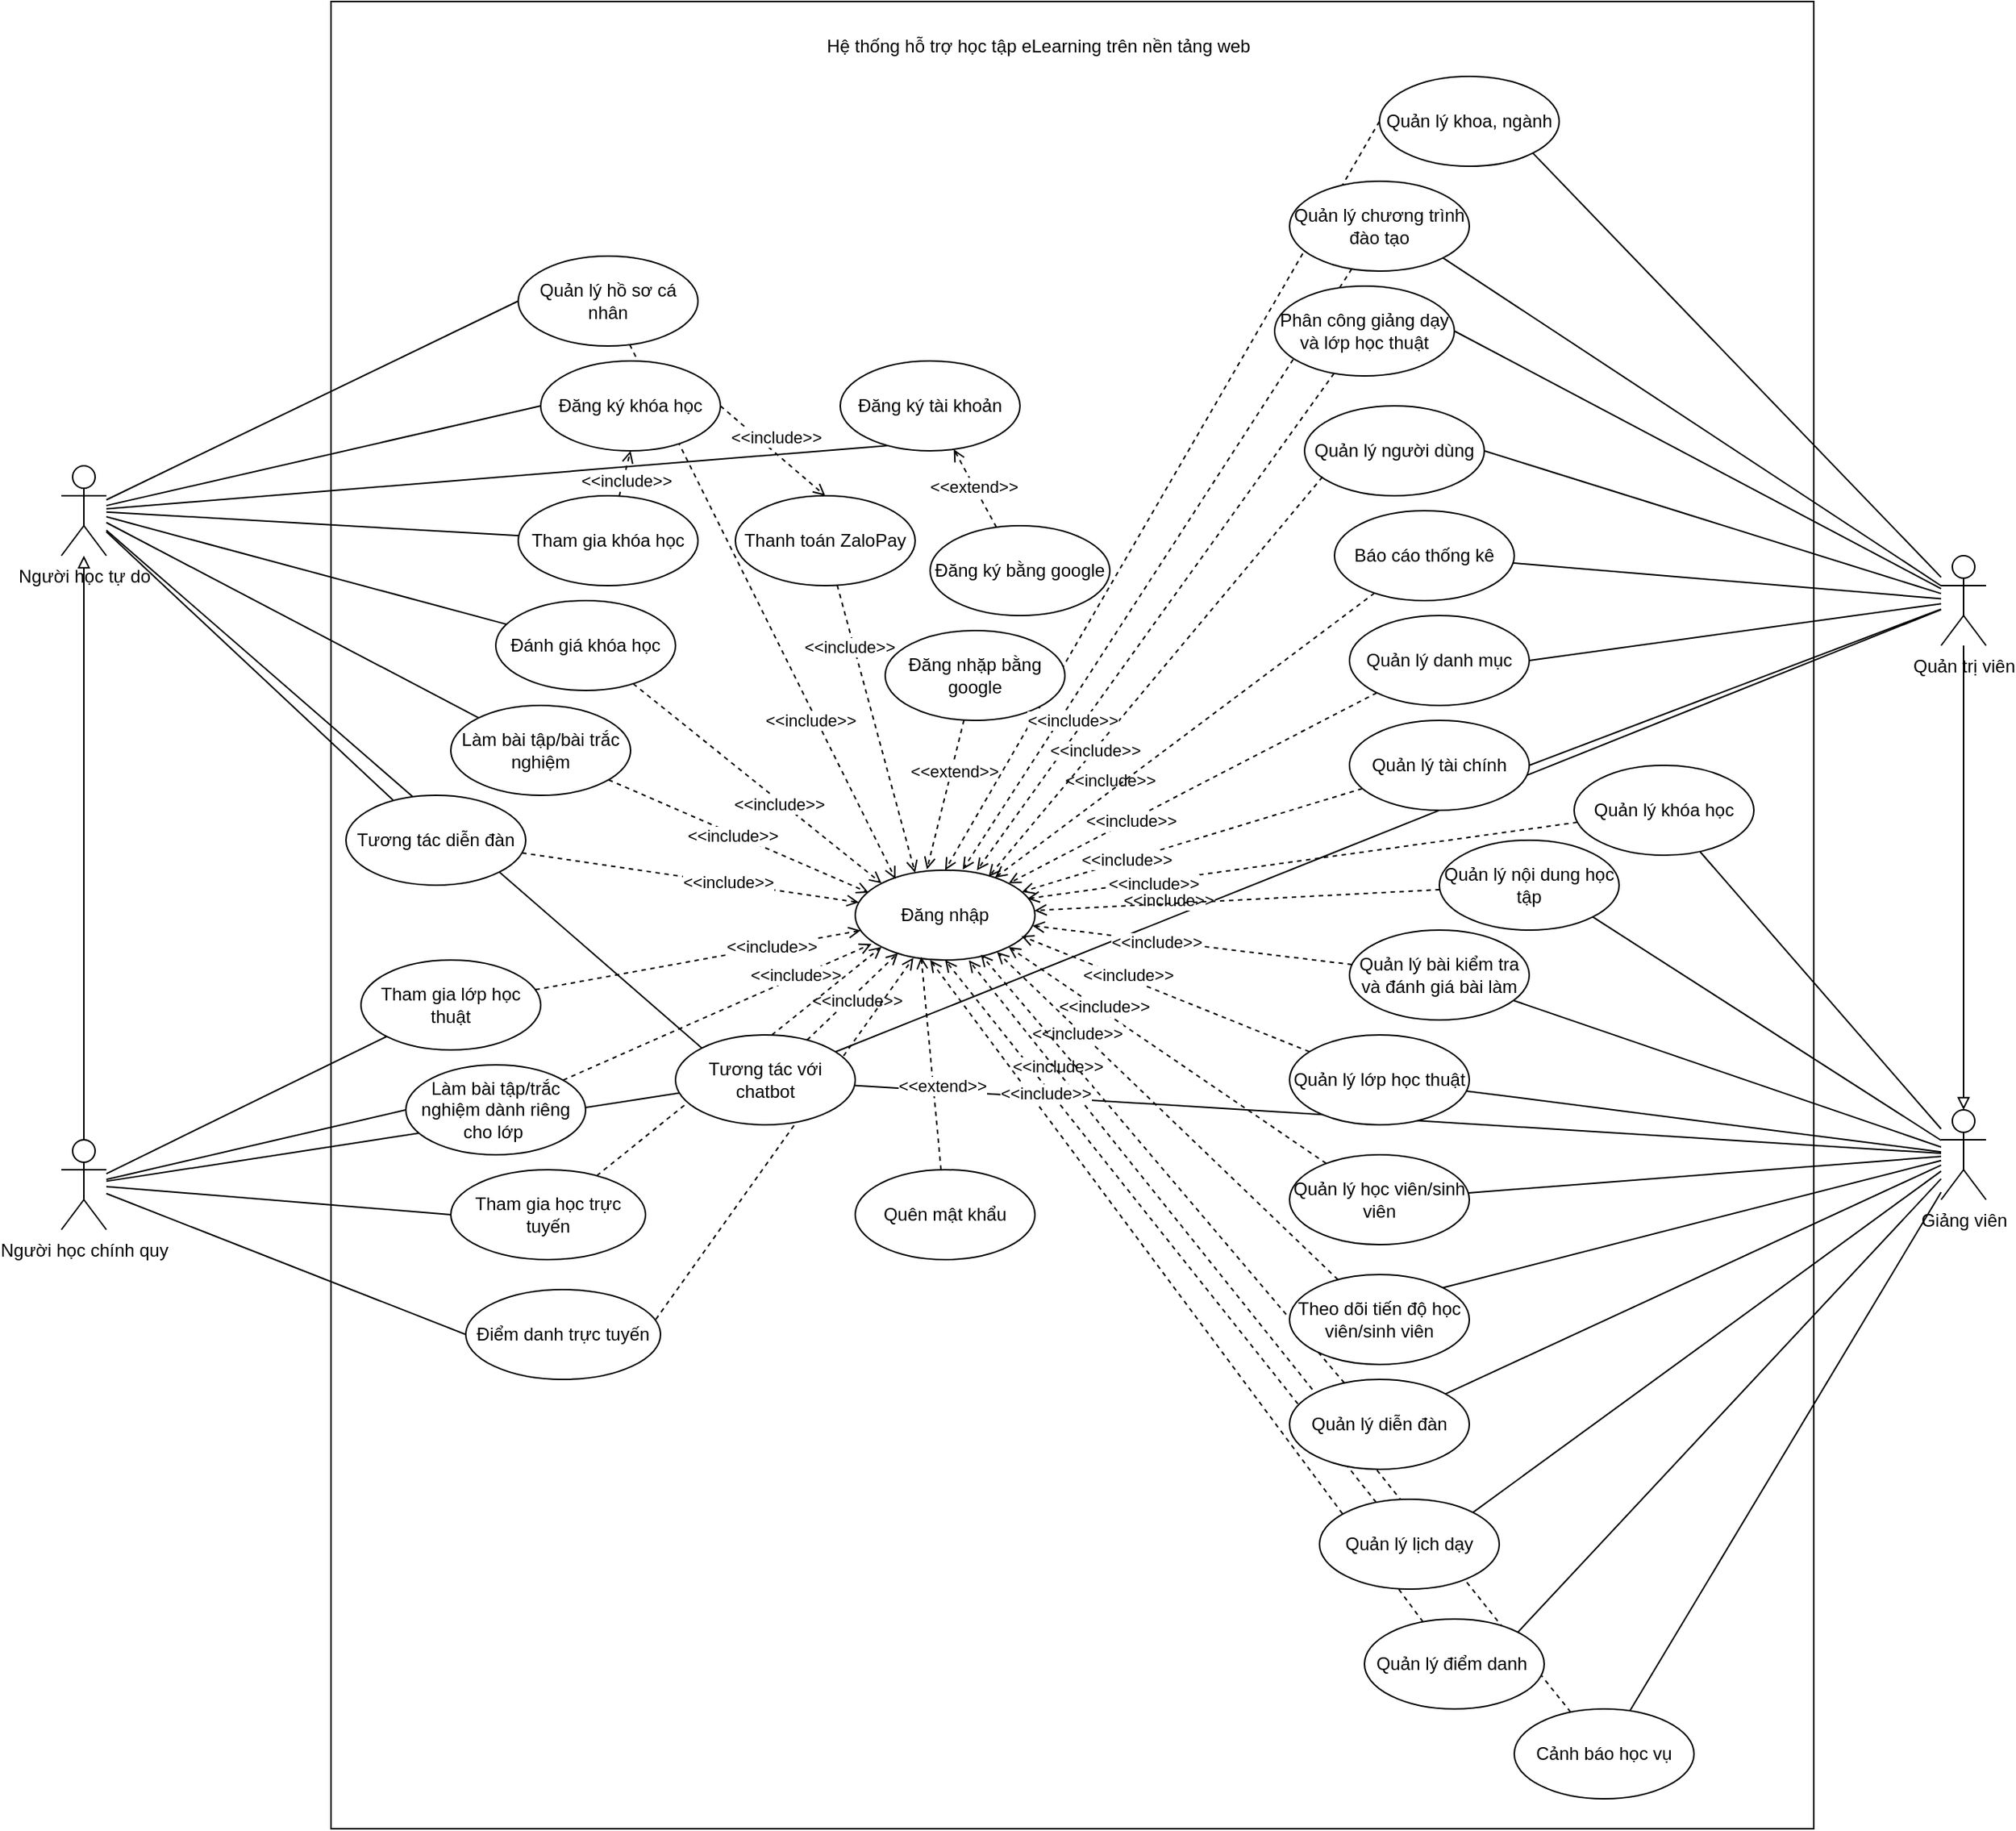 <mxfile version="27.1.5">
  <diagram name="Page-1" id="1tPXWr4MXvIg0yxkVhAh">
    <mxGraphModel dx="2158" dy="1811" grid="1" gridSize="10" guides="1" tooltips="1" connect="1" arrows="1" fold="1" page="1" pageScale="1" pageWidth="850" pageHeight="1100" math="0" shadow="0">
      <root>
        <mxCell id="0" />
        <mxCell id="1" parent="0" />
        <mxCell id="3rlUS54P9s7ipiS06-Pa-1" value="" style="rounded=0;whiteSpace=wrap;html=1;" parent="1" vertex="1">
          <mxGeometry x="180" y="-200" width="990" height="1220" as="geometry" />
        </mxCell>
        <mxCell id="3rlUS54P9s7ipiS06-Pa-2" value="Hệ thống hỗ trợ học tập eLearning trên nền tảng web" style="text;html=1;align=center;verticalAlign=middle;whiteSpace=wrap;rounded=0;" parent="1" vertex="1">
          <mxGeometry x="425" y="-180" width="455" height="20" as="geometry" />
        </mxCell>
        <mxCell id="3rlUS54P9s7ipiS06-Pa-32" style="rounded=0;orthogonalLoop=1;jettySize=auto;html=1;entryX=1;entryY=0.5;entryDx=0;entryDy=0;endArrow=none;startFill=0;" parent="1" source="3rlUS54P9s7ipiS06-Pa-3" target="3rlUS54P9s7ipiS06-Pa-15" edge="1">
          <mxGeometry relative="1" as="geometry" />
        </mxCell>
        <mxCell id="3rlUS54P9s7ipiS06-Pa-33" style="rounded=0;orthogonalLoop=1;jettySize=auto;html=1;entryX=1;entryY=0.5;entryDx=0;entryDy=0;endArrow=none;startFill=0;" parent="1" source="3rlUS54P9s7ipiS06-Pa-3" target="3rlUS54P9s7ipiS06-Pa-16" edge="1">
          <mxGeometry relative="1" as="geometry" />
        </mxCell>
        <mxCell id="3rlUS54P9s7ipiS06-Pa-35" style="rounded=0;orthogonalLoop=1;jettySize=auto;html=1;entryX=1;entryY=0.5;entryDx=0;entryDy=0;endArrow=none;startFill=0;" parent="1" source="3rlUS54P9s7ipiS06-Pa-3" target="3rlUS54P9s7ipiS06-Pa-21" edge="1">
          <mxGeometry relative="1" as="geometry" />
        </mxCell>
        <mxCell id="3rlUS54P9s7ipiS06-Pa-36" style="rounded=0;orthogonalLoop=1;jettySize=auto;html=1;entryX=1;entryY=0.5;entryDx=0;entryDy=0;endArrow=none;startFill=0;" parent="1" source="3rlUS54P9s7ipiS06-Pa-3" target="3rlUS54P9s7ipiS06-Pa-18" edge="1">
          <mxGeometry relative="1" as="geometry" />
        </mxCell>
        <mxCell id="3rlUS54P9s7ipiS06-Pa-59" style="rounded=0;orthogonalLoop=1;jettySize=auto;html=1;endArrow=none;startFill=0;" parent="1" source="3rlUS54P9s7ipiS06-Pa-3" target="3rlUS54P9s7ipiS06-Pa-20" edge="1">
          <mxGeometry relative="1" as="geometry" />
        </mxCell>
        <mxCell id="3rlUS54P9s7ipiS06-Pa-69" style="rounded=0;orthogonalLoop=1;jettySize=auto;html=1;endArrow=block;endFill=0;" parent="1" source="3rlUS54P9s7ipiS06-Pa-3" target="3rlUS54P9s7ipiS06-Pa-9" edge="1">
          <mxGeometry relative="1" as="geometry" />
        </mxCell>
        <mxCell id="3rlUS54P9s7ipiS06-Pa-274" style="rounded=0;orthogonalLoop=1;jettySize=auto;html=1;endArrow=none;startFill=0;" parent="1" source="3rlUS54P9s7ipiS06-Pa-3" target="3rlUS54P9s7ipiS06-Pa-271" edge="1">
          <mxGeometry relative="1" as="geometry" />
        </mxCell>
        <mxCell id="ztrZx0Dkzvvvd1uR5zFT-3" style="rounded=0;orthogonalLoop=1;jettySize=auto;html=1;entryX=1;entryY=1;entryDx=0;entryDy=0;endArrow=none;startFill=0;" parent="1" source="3rlUS54P9s7ipiS06-Pa-3" target="ztrZx0Dkzvvvd1uR5zFT-1" edge="1">
          <mxGeometry relative="1" as="geometry" />
        </mxCell>
        <mxCell id="ztrZx0Dkzvvvd1uR5zFT-4" style="rounded=0;orthogonalLoop=1;jettySize=auto;html=1;entryX=1;entryY=1;entryDx=0;entryDy=0;endArrow=none;startFill=0;" parent="1" source="3rlUS54P9s7ipiS06-Pa-3" target="ztrZx0Dkzvvvd1uR5zFT-2" edge="1">
          <mxGeometry relative="1" as="geometry" />
        </mxCell>
        <mxCell id="3rlUS54P9s7ipiS06-Pa-3" value="Quản trị viên" style="shape=umlActor;verticalLabelPosition=bottom;verticalAlign=top;html=1;outlineConnect=0;" parent="1" vertex="1">
          <mxGeometry x="1255" y="170" width="30" height="60" as="geometry" />
        </mxCell>
        <mxCell id="3rlUS54P9s7ipiS06-Pa-112" style="rounded=0;orthogonalLoop=1;jettySize=auto;html=1;entryX=0;entryY=0.5;entryDx=0;entryDy=0;endArrow=none;startFill=0;" parent="1" source="3rlUS54P9s7ipiS06-Pa-5" target="3rlUS54P9s7ipiS06-Pa-105" edge="1">
          <mxGeometry relative="1" as="geometry" />
        </mxCell>
        <mxCell id="3rlUS54P9s7ipiS06-Pa-113" style="rounded=0;orthogonalLoop=1;jettySize=auto;html=1;entryX=0;entryY=0.5;entryDx=0;entryDy=0;endArrow=none;startFill=0;" parent="1" source="3rlUS54P9s7ipiS06-Pa-5" target="3rlUS54P9s7ipiS06-Pa-109" edge="1">
          <mxGeometry relative="1" as="geometry" />
        </mxCell>
        <mxCell id="3rlUS54P9s7ipiS06-Pa-114" style="rounded=0;orthogonalLoop=1;jettySize=auto;html=1;endArrow=none;startFill=0;" parent="1" source="3rlUS54P9s7ipiS06-Pa-5" target="3rlUS54P9s7ipiS06-Pa-107" edge="1">
          <mxGeometry relative="1" as="geometry" />
        </mxCell>
        <mxCell id="3rlUS54P9s7ipiS06-Pa-115" style="rounded=0;orthogonalLoop=1;jettySize=auto;html=1;endArrow=none;startFill=0;" parent="1" source="3rlUS54P9s7ipiS06-Pa-5" target="3rlUS54P9s7ipiS06-Pa-110" edge="1">
          <mxGeometry relative="1" as="geometry" />
        </mxCell>
        <mxCell id="3rlUS54P9s7ipiS06-Pa-116" style="rounded=0;orthogonalLoop=1;jettySize=auto;html=1;endArrow=none;startFill=0;" parent="1" source="3rlUS54P9s7ipiS06-Pa-5" target="3rlUS54P9s7ipiS06-Pa-108" edge="1">
          <mxGeometry relative="1" as="geometry" />
        </mxCell>
        <mxCell id="3rlUS54P9s7ipiS06-Pa-118" style="rounded=0;orthogonalLoop=1;jettySize=auto;html=1;endArrow=none;startFill=0;" parent="1" source="3rlUS54P9s7ipiS06-Pa-5" target="3rlUS54P9s7ipiS06-Pa-117" edge="1">
          <mxGeometry relative="1" as="geometry" />
        </mxCell>
        <mxCell id="3rlUS54P9s7ipiS06-Pa-129" style="rounded=0;orthogonalLoop=1;jettySize=auto;html=1;endArrow=none;startFill=0;entryX=0.282;entryY=0.939;entryDx=0;entryDy=0;entryPerimeter=0;" parent="1" source="3rlUS54P9s7ipiS06-Pa-5" target="3rlUS54P9s7ipiS06-Pa-39" edge="1">
          <mxGeometry relative="1" as="geometry">
            <mxPoint x="511" y="95" as="targetPoint" />
          </mxGeometry>
        </mxCell>
        <mxCell id="3rlUS54P9s7ipiS06-Pa-138" style="rounded=0;orthogonalLoop=1;jettySize=auto;html=1;entryX=0;entryY=0;entryDx=0;entryDy=0;endArrow=none;startFill=0;" parent="1" source="3rlUS54P9s7ipiS06-Pa-5" target="3rlUS54P9s7ipiS06-Pa-20" edge="1">
          <mxGeometry relative="1" as="geometry" />
        </mxCell>
        <mxCell id="3rlUS54P9s7ipiS06-Pa-5" value="Người học tự do" style="shape=umlActor;verticalLabelPosition=bottom;verticalAlign=top;html=1;outlineConnect=0;" parent="1" vertex="1">
          <mxGeometry y="110" width="30" height="60" as="geometry" />
        </mxCell>
        <mxCell id="3rlUS54P9s7ipiS06-Pa-80" style="rounded=0;orthogonalLoop=1;jettySize=auto;html=1;entryX=1;entryY=1;entryDx=0;entryDy=0;endArrow=none;startFill=0;" parent="1" source="3rlUS54P9s7ipiS06-Pa-9" target="3rlUS54P9s7ipiS06-Pa-70" edge="1">
          <mxGeometry relative="1" as="geometry" />
        </mxCell>
        <mxCell id="3rlUS54P9s7ipiS06-Pa-81" style="rounded=0;orthogonalLoop=1;jettySize=auto;html=1;endArrow=none;startFill=0;" parent="1" source="3rlUS54P9s7ipiS06-Pa-9" target="3rlUS54P9s7ipiS06-Pa-72" edge="1">
          <mxGeometry relative="1" as="geometry" />
        </mxCell>
        <mxCell id="3rlUS54P9s7ipiS06-Pa-82" style="rounded=0;orthogonalLoop=1;jettySize=auto;html=1;endArrow=none;startFill=0;" parent="1" source="3rlUS54P9s7ipiS06-Pa-9" target="3rlUS54P9s7ipiS06-Pa-73" edge="1">
          <mxGeometry relative="1" as="geometry" />
        </mxCell>
        <mxCell id="3rlUS54P9s7ipiS06-Pa-83" style="rounded=0;orthogonalLoop=1;jettySize=auto;html=1;endArrow=none;startFill=0;" parent="1" source="3rlUS54P9s7ipiS06-Pa-9" target="3rlUS54P9s7ipiS06-Pa-75" edge="1">
          <mxGeometry relative="1" as="geometry" />
        </mxCell>
        <mxCell id="3rlUS54P9s7ipiS06-Pa-84" style="rounded=0;orthogonalLoop=1;jettySize=auto;html=1;entryX=1;entryY=0;entryDx=0;entryDy=0;endArrow=none;startFill=0;" parent="1" source="3rlUS54P9s7ipiS06-Pa-9" target="3rlUS54P9s7ipiS06-Pa-74" edge="1">
          <mxGeometry relative="1" as="geometry" />
        </mxCell>
        <mxCell id="3rlUS54P9s7ipiS06-Pa-86" style="rounded=0;orthogonalLoop=1;jettySize=auto;html=1;endArrow=none;startFill=0;" parent="1" source="3rlUS54P9s7ipiS06-Pa-9" target="3rlUS54P9s7ipiS06-Pa-76" edge="1">
          <mxGeometry relative="1" as="geometry" />
        </mxCell>
        <mxCell id="3rlUS54P9s7ipiS06-Pa-87" style="rounded=0;orthogonalLoop=1;jettySize=auto;html=1;endArrow=none;startFill=0;" parent="1" source="3rlUS54P9s7ipiS06-Pa-9" target="3rlUS54P9s7ipiS06-Pa-20" edge="1">
          <mxGeometry relative="1" as="geometry" />
        </mxCell>
        <mxCell id="QAu3yOFL1Gq5CAF_MN-S-8" style="rounded=0;orthogonalLoop=1;jettySize=auto;html=1;endArrow=none;startFill=0;" parent="1" source="3rlUS54P9s7ipiS06-Pa-9" target="3rlUS54P9s7ipiS06-Pa-17" edge="1">
          <mxGeometry relative="1" as="geometry" />
        </mxCell>
        <mxCell id="QAu3yOFL1Gq5CAF_MN-S-9" style="rounded=0;orthogonalLoop=1;jettySize=auto;html=1;entryX=1;entryY=0;entryDx=0;entryDy=0;endArrow=none;startFill=0;" parent="1" source="3rlUS54P9s7ipiS06-Pa-9" target="QAu3yOFL1Gq5CAF_MN-S-5" edge="1">
          <mxGeometry relative="1" as="geometry" />
        </mxCell>
        <mxCell id="QAu3yOFL1Gq5CAF_MN-S-10" style="rounded=0;orthogonalLoop=1;jettySize=auto;html=1;endArrow=none;startFill=0;" parent="1" source="3rlUS54P9s7ipiS06-Pa-9" target="QAu3yOFL1Gq5CAF_MN-S-6" edge="1">
          <mxGeometry relative="1" as="geometry" />
        </mxCell>
        <mxCell id="QAu3yOFL1Gq5CAF_MN-S-14" style="rounded=0;orthogonalLoop=1;jettySize=auto;html=1;entryX=1;entryY=0;entryDx=0;entryDy=0;endArrow=none;startFill=0;" parent="1" source="3rlUS54P9s7ipiS06-Pa-9" target="3rlUS54P9s7ipiS06-Pa-22" edge="1">
          <mxGeometry relative="1" as="geometry" />
        </mxCell>
        <mxCell id="3rlUS54P9s7ipiS06-Pa-9" value="Giảng viên" style="shape=umlActor;verticalLabelPosition=bottom;verticalAlign=top;html=1;outlineConnect=0;" parent="1" vertex="1">
          <mxGeometry x="1255" y="540" width="30" height="60" as="geometry" />
        </mxCell>
        <mxCell id="3rlUS54P9s7ipiS06-Pa-136" style="rounded=0;orthogonalLoop=1;jettySize=auto;html=1;endArrow=block;endFill=0;" parent="1" source="3rlUS54P9s7ipiS06-Pa-10" target="3rlUS54P9s7ipiS06-Pa-5" edge="1">
          <mxGeometry relative="1" as="geometry" />
        </mxCell>
        <mxCell id="3rlUS54P9s7ipiS06-Pa-140" style="rounded=0;orthogonalLoop=1;jettySize=auto;html=1;endArrow=none;startFill=0;" parent="1" source="3rlUS54P9s7ipiS06-Pa-10" target="3rlUS54P9s7ipiS06-Pa-139" edge="1">
          <mxGeometry relative="1" as="geometry" />
        </mxCell>
        <mxCell id="3rlUS54P9s7ipiS06-Pa-144" style="rounded=0;orthogonalLoop=1;jettySize=auto;html=1;entryX=0;entryY=0.5;entryDx=0;entryDy=0;endArrow=none;startFill=0;" parent="1" source="3rlUS54P9s7ipiS06-Pa-10" target="3rlUS54P9s7ipiS06-Pa-143" edge="1">
          <mxGeometry relative="1" as="geometry" />
        </mxCell>
        <mxCell id="3rlUS54P9s7ipiS06-Pa-145" style="rounded=0;orthogonalLoop=1;jettySize=auto;html=1;endArrow=none;startFill=0;" parent="1" source="3rlUS54P9s7ipiS06-Pa-10" target="3rlUS54P9s7ipiS06-Pa-20" edge="1">
          <mxGeometry relative="1" as="geometry" />
        </mxCell>
        <mxCell id="QAu3yOFL1Gq5CAF_MN-S-3" style="rounded=0;orthogonalLoop=1;jettySize=auto;html=1;entryX=0;entryY=0.5;entryDx=0;entryDy=0;endArrow=none;startFill=0;" parent="1" source="3rlUS54P9s7ipiS06-Pa-10" target="QAu3yOFL1Gq5CAF_MN-S-1" edge="1">
          <mxGeometry relative="1" as="geometry" />
        </mxCell>
        <mxCell id="QAu3yOFL1Gq5CAF_MN-S-4" style="rounded=0;orthogonalLoop=1;jettySize=auto;html=1;entryX=0;entryY=0.5;entryDx=0;entryDy=0;endArrow=none;startFill=0;" parent="1" source="3rlUS54P9s7ipiS06-Pa-10" target="QAu3yOFL1Gq5CAF_MN-S-2" edge="1">
          <mxGeometry relative="1" as="geometry" />
        </mxCell>
        <mxCell id="3rlUS54P9s7ipiS06-Pa-10" value="Người học chính quy" style="shape=umlActor;verticalLabelPosition=bottom;verticalAlign=top;html=1;outlineConnect=0;" parent="1" vertex="1">
          <mxGeometry y="560" width="30" height="60" as="geometry" />
        </mxCell>
        <mxCell id="3rlUS54P9s7ipiS06-Pa-14" value="Đăng nhập" style="ellipse;whiteSpace=wrap;html=1;" parent="1" vertex="1">
          <mxGeometry x="530" y="380" width="120" height="60" as="geometry" />
        </mxCell>
        <mxCell id="3rlUS54P9s7ipiS06-Pa-48" style="rounded=0;orthogonalLoop=1;jettySize=auto;html=1;endArrow=open;endFill=0;dashed=1;entryX=0.677;entryY=0.003;entryDx=0;entryDy=0;entryPerimeter=0;" parent="1" source="3rlUS54P9s7ipiS06-Pa-16" target="3rlUS54P9s7ipiS06-Pa-14" edge="1">
          <mxGeometry relative="1" as="geometry" />
        </mxCell>
        <mxCell id="3rlUS54P9s7ipiS06-Pa-65" value="&amp;lt;&amp;lt;include&amp;gt;&amp;gt;" style="edgeLabel;html=1;align=center;verticalAlign=middle;resizable=0;points=[];" parent="3rlUS54P9s7ipiS06-Pa-48" vertex="1" connectable="0">
          <mxGeometry x="0.332" y="-1" relative="1" as="geometry">
            <mxPoint x="10" y="51" as="offset" />
          </mxGeometry>
        </mxCell>
        <mxCell id="3rlUS54P9s7ipiS06-Pa-55" style="rounded=0;orthogonalLoop=1;jettySize=auto;html=1;endArrow=open;endFill=0;dashed=1;entryX=0.958;entryY=0.317;entryDx=0;entryDy=0;entryPerimeter=0;" parent="1" source="3rlUS54P9s7ipiS06-Pa-17" target="3rlUS54P9s7ipiS06-Pa-14" edge="1">
          <mxGeometry relative="1" as="geometry">
            <mxPoint x="610" y="380" as="targetPoint" />
          </mxGeometry>
        </mxCell>
        <mxCell id="3rlUS54P9s7ipiS06-Pa-64" value="&amp;lt;&amp;lt;include&amp;gt;&amp;gt;" style="edgeLabel;html=1;align=center;verticalAlign=middle;resizable=0;points=[];" parent="3rlUS54P9s7ipiS06-Pa-55" vertex="1" connectable="0">
          <mxGeometry x="0.613" relative="1" as="geometry">
            <mxPoint x="23" y="11" as="offset" />
          </mxGeometry>
        </mxCell>
        <mxCell id="3rlUS54P9s7ipiS06-Pa-275" value="&amp;lt;&amp;lt;include&amp;gt;&amp;gt;" style="edgeLabel;html=1;align=center;verticalAlign=middle;resizable=0;points=[];" parent="3rlUS54P9s7ipiS06-Pa-55" vertex="1" connectable="0">
          <mxGeometry x="0.543" y="1" relative="1" as="geometry">
            <mxPoint as="offset" />
          </mxGeometry>
        </mxCell>
        <mxCell id="3rlUS54P9s7ipiS06-Pa-17" value="&lt;p style=&quot;white-space-collapse: preserve;&quot; dir=&quot;auto&quot;&gt;Quản lý khóa học&lt;/p&gt;" style="ellipse;whiteSpace=wrap;html=1;" parent="1" vertex="1">
          <mxGeometry x="1010" y="310" width="120" height="60" as="geometry" />
        </mxCell>
        <mxCell id="3rlUS54P9s7ipiS06-Pa-51" style="rounded=0;orthogonalLoop=1;jettySize=auto;html=1;endArrow=open;endFill=0;dashed=1;" parent="1" source="3rlUS54P9s7ipiS06-Pa-18" target="3rlUS54P9s7ipiS06-Pa-14" edge="1">
          <mxGeometry relative="1" as="geometry" />
        </mxCell>
        <mxCell id="3rlUS54P9s7ipiS06-Pa-62" value="&amp;lt;&amp;lt;include&amp;gt;&amp;gt;" style="edgeLabel;html=1;align=center;verticalAlign=middle;resizable=0;points=[];" parent="3rlUS54P9s7ipiS06-Pa-51" vertex="1" connectable="0">
          <mxGeometry x="0.383" relative="1" as="geometry">
            <mxPoint as="offset" />
          </mxGeometry>
        </mxCell>
        <mxCell id="3rlUS54P9s7ipiS06-Pa-18" value="&lt;p style=&quot;white-space-collapse: preserve;&quot; dir=&quot;auto&quot;&gt;Quản lý tài chính&lt;/p&gt;" style="ellipse;whiteSpace=wrap;html=1;" parent="1" vertex="1">
          <mxGeometry x="860" y="280" width="120" height="60" as="geometry" />
        </mxCell>
        <mxCell id="3rlUS54P9s7ipiS06-Pa-58" style="rounded=0;orthogonalLoop=1;jettySize=auto;html=1;endArrow=open;endFill=0;dashed=1;entryX=0.238;entryY=0.922;entryDx=0;entryDy=0;entryPerimeter=0;" parent="1" source="3rlUS54P9s7ipiS06-Pa-20" target="3rlUS54P9s7ipiS06-Pa-14" edge="1">
          <mxGeometry relative="1" as="geometry" />
        </mxCell>
        <mxCell id="3rlUS54P9s7ipiS06-Pa-67" value="&amp;lt;&amp;lt;include&amp;gt;&amp;gt;" style="edgeLabel;html=1;align=center;verticalAlign=middle;resizable=0;points=[];" parent="3rlUS54P9s7ipiS06-Pa-58" vertex="1" connectable="0">
          <mxGeometry x="0.474" y="-3" relative="1" as="geometry">
            <mxPoint x="-14" y="14" as="offset" />
          </mxGeometry>
        </mxCell>
        <mxCell id="3rlUS54P9s7ipiS06-Pa-50" style="rounded=0;orthogonalLoop=1;jettySize=auto;html=1;endArrow=open;endFill=0;dashed=1;entryX=1;entryY=0;entryDx=0;entryDy=0;" parent="1" source="3rlUS54P9s7ipiS06-Pa-21" target="3rlUS54P9s7ipiS06-Pa-14" edge="1">
          <mxGeometry relative="1" as="geometry" />
        </mxCell>
        <mxCell id="3rlUS54P9s7ipiS06-Pa-63" value="&amp;lt;&amp;lt;include&amp;gt;&amp;gt;" style="edgeLabel;html=1;align=center;verticalAlign=middle;resizable=0;points=[];" parent="3rlUS54P9s7ipiS06-Pa-50" vertex="1" connectable="0">
          <mxGeometry x="0.337" relative="1" as="geometry">
            <mxPoint as="offset" />
          </mxGeometry>
        </mxCell>
        <mxCell id="3rlUS54P9s7ipiS06-Pa-21" value="&lt;p style=&quot;white-space-collapse: preserve;&quot; dir=&quot;auto&quot;&gt;Quản lý danh mục&lt;/p&gt;" style="ellipse;whiteSpace=wrap;html=1;" parent="1" vertex="1">
          <mxGeometry x="860" y="210" width="120" height="60" as="geometry" />
        </mxCell>
        <mxCell id="3rlUS54P9s7ipiS06-Pa-52" style="rounded=0;orthogonalLoop=1;jettySize=auto;html=1;endArrow=open;endFill=0;dashed=1;" parent="1" source="3rlUS54P9s7ipiS06-Pa-22" edge="1">
          <mxGeometry relative="1" as="geometry">
            <mxPoint x="590" y="440" as="targetPoint" />
          </mxGeometry>
        </mxCell>
        <mxCell id="3rlUS54P9s7ipiS06-Pa-61" value="&amp;lt;&amp;lt;include&amp;gt;&amp;gt;" style="edgeLabel;html=1;align=center;verticalAlign=middle;resizable=0;points=[];" parent="3rlUS54P9s7ipiS06-Pa-52" vertex="1" connectable="0">
          <mxGeometry x="0.553" y="2" relative="1" as="geometry">
            <mxPoint x="12" y="-12" as="offset" />
          </mxGeometry>
        </mxCell>
        <mxCell id="3rlUS54P9s7ipiS06-Pa-39" value="Đăng ký tài khoản" style="ellipse;whiteSpace=wrap;html=1;" parent="1" vertex="1">
          <mxGeometry x="520" y="40" width="120" height="60" as="geometry" />
        </mxCell>
        <mxCell id="3rlUS54P9s7ipiS06-Pa-43" style="rounded=0;orthogonalLoop=1;jettySize=auto;html=1;endArrow=open;endFill=0;dashed=1;entryX=0.399;entryY=-0.009;entryDx=0;entryDy=0;entryPerimeter=0;" parent="1" source="3rlUS54P9s7ipiS06-Pa-42" target="3rlUS54P9s7ipiS06-Pa-14" edge="1">
          <mxGeometry relative="1" as="geometry" />
        </mxCell>
        <mxCell id="3rlUS54P9s7ipiS06-Pa-270" value="&amp;lt;&amp;lt;extend&amp;gt;&amp;gt;" style="edgeLabel;html=1;align=center;verticalAlign=middle;resizable=0;points=[];" parent="3rlUS54P9s7ipiS06-Pa-43" vertex="1" connectable="0">
          <mxGeometry x="-0.324" y="2" relative="1" as="geometry">
            <mxPoint as="offset" />
          </mxGeometry>
        </mxCell>
        <mxCell id="3rlUS54P9s7ipiS06-Pa-44" value="Đăng ký bằng google" style="ellipse;whiteSpace=wrap;html=1;" parent="1" vertex="1">
          <mxGeometry x="580" y="150" width="120" height="60" as="geometry" />
        </mxCell>
        <mxCell id="3rlUS54P9s7ipiS06-Pa-46" style="rounded=0;orthogonalLoop=1;jettySize=auto;html=1;exitX=0;exitY=0;exitDx=0;exitDy=0;" parent="1" source="3rlUS54P9s7ipiS06-Pa-15" target="3rlUS54P9s7ipiS06-Pa-15" edge="1">
          <mxGeometry relative="1" as="geometry" />
        </mxCell>
        <mxCell id="3rlUS54P9s7ipiS06-Pa-15" value="&lt;p style=&quot;white-space-collapse: preserve;&quot; dir=&quot;auto&quot;&gt;Quản lý người dùng&lt;/p&gt;" style="ellipse;whiteSpace=wrap;html=1;" parent="1" vertex="1">
          <mxGeometry x="830" y="70" width="120" height="60" as="geometry" />
        </mxCell>
        <mxCell id="3rlUS54P9s7ipiS06-Pa-88" style="rounded=0;orthogonalLoop=1;jettySize=auto;html=1;dashed=1;endArrow=open;endFill=0;" parent="1" source="3rlUS54P9s7ipiS06-Pa-70" target="3rlUS54P9s7ipiS06-Pa-14" edge="1">
          <mxGeometry relative="1" as="geometry" />
        </mxCell>
        <mxCell id="3rlUS54P9s7ipiS06-Pa-70" value="&lt;p style=&quot;white-space-collapse: preserve;&quot; dir=&quot;auto&quot;&gt;&lt;span style=&quot;text-align: left;&quot;&gt;Quản lý nội dung học tập&lt;/span&gt;&lt;/p&gt;" style="ellipse;whiteSpace=wrap;html=1;" parent="1" vertex="1">
          <mxGeometry x="920" y="360" width="120" height="60" as="geometry" />
        </mxCell>
        <mxCell id="3rlUS54P9s7ipiS06-Pa-89" style="rounded=0;orthogonalLoop=1;jettySize=auto;html=1;dashed=1;endArrow=open;endFill=0;" parent="1" source="3rlUS54P9s7ipiS06-Pa-72" target="3rlUS54P9s7ipiS06-Pa-14" edge="1">
          <mxGeometry relative="1" as="geometry" />
        </mxCell>
        <mxCell id="3rlUS54P9s7ipiS06-Pa-98" value="&amp;lt;&amp;lt;include&amp;gt;&amp;gt;" style="edgeLabel;html=1;align=center;verticalAlign=middle;resizable=0;points=[];" parent="3rlUS54P9s7ipiS06-Pa-89" vertex="1" connectable="0">
          <mxGeometry x="0.224" y="1" relative="1" as="geometry">
            <mxPoint as="offset" />
          </mxGeometry>
        </mxCell>
        <mxCell id="3rlUS54P9s7ipiS06-Pa-72" value="&lt;p style=&quot;white-space-collapse: preserve;&quot; dir=&quot;auto&quot;&gt;&lt;span style=&quot;text-align: left;&quot;&gt;Quản lý bài kiểm tra và đánh giá bài làm&lt;/span&gt;&lt;/p&gt;" style="ellipse;whiteSpace=wrap;html=1;" parent="1" vertex="1">
          <mxGeometry x="860" y="420" width="120" height="60" as="geometry" />
        </mxCell>
        <mxCell id="3rlUS54P9s7ipiS06-Pa-73" value="&lt;p style=&quot;white-space-collapse: preserve;&quot; dir=&quot;auto&quot;&gt;&lt;span style=&quot;text-align: left;&quot;&gt;Quản lý lớp học thuật&lt;/span&gt;&lt;br style=&quot;text-align: left;&quot;&gt;&lt;/p&gt;" style="ellipse;whiteSpace=wrap;html=1;" parent="1" vertex="1">
          <mxGeometry x="820" y="490" width="120" height="60" as="geometry" />
        </mxCell>
        <mxCell id="3rlUS54P9s7ipiS06-Pa-91" style="rounded=0;orthogonalLoop=1;jettySize=auto;html=1;entryX=1;entryY=1;entryDx=0;entryDy=0;dashed=1;endArrow=open;endFill=0;" parent="1" source="3rlUS54P9s7ipiS06-Pa-75" target="3rlUS54P9s7ipiS06-Pa-14" edge="1">
          <mxGeometry relative="1" as="geometry" />
        </mxCell>
        <mxCell id="3rlUS54P9s7ipiS06-Pa-100" value="&amp;lt;&amp;lt;include&amp;gt;&amp;gt;" style="edgeLabel;html=1;align=center;verticalAlign=middle;resizable=0;points=[];" parent="3rlUS54P9s7ipiS06-Pa-91" vertex="1" connectable="0">
          <mxGeometry x="0.421" y="-3" relative="1" as="geometry">
            <mxPoint as="offset" />
          </mxGeometry>
        </mxCell>
        <mxCell id="3rlUS54P9s7ipiS06-Pa-90" style="rounded=0;orthogonalLoop=1;jettySize=auto;html=1;entryX=0.925;entryY=0.733;entryDx=0;entryDy=0;entryPerimeter=0;dashed=1;endArrow=open;endFill=0;" parent="1" source="3rlUS54P9s7ipiS06-Pa-73" target="3rlUS54P9s7ipiS06-Pa-14" edge="1">
          <mxGeometry relative="1" as="geometry" />
        </mxCell>
        <mxCell id="3rlUS54P9s7ipiS06-Pa-99" value="&amp;lt;&amp;lt;include&amp;gt;&amp;gt;" style="edgeLabel;html=1;align=center;verticalAlign=middle;resizable=0;points=[];" parent="3rlUS54P9s7ipiS06-Pa-90" vertex="1" connectable="0">
          <mxGeometry x="0.275" y="-2" relative="1" as="geometry">
            <mxPoint as="offset" />
          </mxGeometry>
        </mxCell>
        <mxCell id="3rlUS54P9s7ipiS06-Pa-92" style="rounded=0;orthogonalLoop=1;jettySize=auto;html=1;entryX=0.789;entryY=0.911;entryDx=0;entryDy=0;entryPerimeter=0;dashed=1;endArrow=open;endFill=0;" parent="1" source="3rlUS54P9s7ipiS06-Pa-74" target="3rlUS54P9s7ipiS06-Pa-14" edge="1">
          <mxGeometry relative="1" as="geometry" />
        </mxCell>
        <mxCell id="3rlUS54P9s7ipiS06-Pa-101" value="&amp;lt;&amp;lt;include&amp;gt;&amp;gt;" style="edgeLabel;html=1;align=center;verticalAlign=middle;resizable=0;points=[];" parent="3rlUS54P9s7ipiS06-Pa-92" vertex="1" connectable="0">
          <mxGeometry x="0.517" y="2" relative="1" as="geometry">
            <mxPoint as="offset" />
          </mxGeometry>
        </mxCell>
        <mxCell id="3rlUS54P9s7ipiS06-Pa-75" value="&lt;p style=&quot;white-space-collapse: preserve;&quot; dir=&quot;auto&quot;&gt;Quản lý học viên/sinh viên&lt;/p&gt;" style="ellipse;whiteSpace=wrap;html=1;align=center;" parent="1" vertex="1">
          <mxGeometry x="820" y="570" width="120" height="60" as="geometry" />
        </mxCell>
        <mxCell id="3rlUS54P9s7ipiS06-Pa-96" style="rounded=0;orthogonalLoop=1;jettySize=auto;html=1;entryX=0.699;entryY=0.939;entryDx=0;entryDy=0;entryPerimeter=0;dashed=1;endArrow=open;endFill=0;" parent="1" source="3rlUS54P9s7ipiS06-Pa-76" target="3rlUS54P9s7ipiS06-Pa-14" edge="1">
          <mxGeometry relative="1" as="geometry" />
        </mxCell>
        <mxCell id="3rlUS54P9s7ipiS06-Pa-108" value="&lt;span style=&quot;text-align: left; white-space-collapse: preserve;&quot;&gt;Làm bài tập/bài trắc nghiệm&lt;/span&gt;" style="ellipse;whiteSpace=wrap;html=1;" parent="1" vertex="1">
          <mxGeometry x="260" y="270" width="120" height="60" as="geometry" />
        </mxCell>
        <mxCell id="3rlUS54P9s7ipiS06-Pa-127" style="rounded=0;orthogonalLoop=1;jettySize=auto;html=1;dashed=1;endArrow=open;endFill=0;entryX=0.5;entryY=0;entryDx=0;entryDy=0;exitX=1;exitY=0.5;exitDx=0;exitDy=0;" parent="1" source="3rlUS54P9s7ipiS06-Pa-109" target="3rlUS54P9s7ipiS06-Pa-278" edge="1">
          <mxGeometry relative="1" as="geometry" />
        </mxCell>
        <mxCell id="3rlUS54P9s7ipiS06-Pa-134" value="&amp;lt;&amp;lt;include&amp;gt;&amp;gt;" style="edgeLabel;html=1;align=center;verticalAlign=middle;resizable=0;points=[];" parent="3rlUS54P9s7ipiS06-Pa-127" vertex="1" connectable="0">
          <mxGeometry x="0.335" y="-2" relative="1" as="geometry">
            <mxPoint x="-9" y="-21" as="offset" />
          </mxGeometry>
        </mxCell>
        <mxCell id="3rlUS54P9s7ipiS06-Pa-125" style="rounded=0;orthogonalLoop=1;jettySize=auto;html=1;entryX=0;entryY=0;entryDx=0;entryDy=0;dashed=1;endArrow=open;endFill=0;" parent="1" source="3rlUS54P9s7ipiS06-Pa-110" target="3rlUS54P9s7ipiS06-Pa-14" edge="1">
          <mxGeometry relative="1" as="geometry" />
        </mxCell>
        <mxCell id="3rlUS54P9s7ipiS06-Pa-132" value="&amp;lt;&amp;lt;include&amp;gt;&amp;gt;" style="edgeLabel;html=1;align=center;verticalAlign=middle;resizable=0;points=[];" parent="3rlUS54P9s7ipiS06-Pa-125" vertex="1" connectable="0">
          <mxGeometry x="0.184" y="-2" relative="1" as="geometry">
            <mxPoint as="offset" />
          </mxGeometry>
        </mxCell>
        <mxCell id="3rlUS54P9s7ipiS06-Pa-110" value="&lt;span style=&quot;white-space-collapse: preserve;&quot;&gt;Đánh giá khóa học&lt;/span&gt;" style="ellipse;whiteSpace=wrap;html=1;" parent="1" vertex="1">
          <mxGeometry x="290" y="200" width="120" height="60" as="geometry" />
        </mxCell>
        <mxCell id="3rlUS54P9s7ipiS06-Pa-120" style="rounded=0;orthogonalLoop=1;jettySize=auto;html=1;dashed=1;endArrow=open;endFill=0;" parent="1" source="3rlUS54P9s7ipiS06-Pa-117" target="3rlUS54P9s7ipiS06-Pa-14" edge="1">
          <mxGeometry relative="1" as="geometry" />
        </mxCell>
        <mxCell id="3rlUS54P9s7ipiS06-Pa-130" value="&amp;lt;&amp;lt;include&amp;gt;&amp;gt;" style="edgeLabel;html=1;align=center;verticalAlign=middle;resizable=0;points=[];" parent="3rlUS54P9s7ipiS06-Pa-120" vertex="1" connectable="0">
          <mxGeometry x="0.221" y="1" relative="1" as="geometry">
            <mxPoint as="offset" />
          </mxGeometry>
        </mxCell>
        <mxCell id="3rlUS54P9s7ipiS06-Pa-117" value="&lt;div style=&quot;text-align: left;&quot;&gt;&lt;span style=&quot;background-color: transparent; color: light-dark(rgb(0, 0, 0), rgb(255, 255, 255)); white-space-collapse: preserve;&quot;&gt;Tương tác diễn đàn&lt;/span&gt;&lt;/div&gt;" style="ellipse;whiteSpace=wrap;html=1;" parent="1" vertex="1">
          <mxGeometry x="190" y="330" width="120" height="60" as="geometry" />
        </mxCell>
        <mxCell id="3rlUS54P9s7ipiS06-Pa-119" style="rounded=0;orthogonalLoop=1;jettySize=auto;html=1;exitX=0.5;exitY=1;exitDx=0;exitDy=0;" parent="1" source="3rlUS54P9s7ipiS06-Pa-42" target="3rlUS54P9s7ipiS06-Pa-42" edge="1">
          <mxGeometry relative="1" as="geometry" />
        </mxCell>
        <mxCell id="3rlUS54P9s7ipiS06-Pa-123" style="rounded=0;orthogonalLoop=1;jettySize=auto;html=1;entryX=0.075;entryY=0.25;entryDx=0;entryDy=0;entryPerimeter=0;dashed=1;endArrow=open;endFill=0;" parent="1" source="3rlUS54P9s7ipiS06-Pa-108" target="3rlUS54P9s7ipiS06-Pa-14" edge="1">
          <mxGeometry relative="1" as="geometry" />
        </mxCell>
        <mxCell id="3rlUS54P9s7ipiS06-Pa-131" value="&amp;lt;&amp;lt;include&amp;gt;&amp;gt;" style="edgeLabel;html=1;align=center;verticalAlign=middle;resizable=0;points=[];" parent="3rlUS54P9s7ipiS06-Pa-123" vertex="1" connectable="0">
          <mxGeometry x="-0.042" y="-1" relative="1" as="geometry">
            <mxPoint as="offset" />
          </mxGeometry>
        </mxCell>
        <mxCell id="3rlUS54P9s7ipiS06-Pa-126" style="rounded=0;orthogonalLoop=1;jettySize=auto;html=1;entryX=0.5;entryY=1;entryDx=0;entryDy=0;dashed=1;endArrow=open;endFill=0;" parent="1" source="3rlUS54P9s7ipiS06-Pa-107" target="3rlUS54P9s7ipiS06-Pa-109" edge="1">
          <mxGeometry relative="1" as="geometry" />
        </mxCell>
        <mxCell id="3rlUS54P9s7ipiS06-Pa-133" value="&amp;lt;&amp;lt;include&amp;gt;&amp;gt;" style="edgeLabel;html=1;align=center;verticalAlign=middle;resizable=0;points=[];" parent="3rlUS54P9s7ipiS06-Pa-126" vertex="1" connectable="0">
          <mxGeometry x="0.234" relative="1" as="geometry">
            <mxPoint y="8" as="offset" />
          </mxGeometry>
        </mxCell>
        <mxCell id="3rlUS54P9s7ipiS06-Pa-107" value="Tham gia khóa học" style="ellipse;whiteSpace=wrap;html=1;" parent="1" vertex="1">
          <mxGeometry x="305" y="130" width="120" height="60" as="geometry" />
        </mxCell>
        <mxCell id="3rlUS54P9s7ipiS06-Pa-128" style="rounded=0;orthogonalLoop=1;jettySize=auto;html=1;entryX=0.224;entryY=0.097;entryDx=0;entryDy=0;entryPerimeter=0;dashed=1;endArrow=open;endFill=0;" parent="1" source="3rlUS54P9s7ipiS06-Pa-105" target="3rlUS54P9s7ipiS06-Pa-14" edge="1">
          <mxGeometry relative="1" as="geometry" />
        </mxCell>
        <mxCell id="3rlUS54P9s7ipiS06-Pa-135" value="&amp;lt;&amp;lt;include&amp;gt;&amp;gt;" style="edgeLabel;html=1;align=center;verticalAlign=middle;resizable=0;points=[];" parent="3rlUS54P9s7ipiS06-Pa-128" vertex="1" connectable="0">
          <mxGeometry x="0.286" y="-2" relative="1" as="geometry">
            <mxPoint x="8" y="21" as="offset" />
          </mxGeometry>
        </mxCell>
        <mxCell id="3rlUS54P9s7ipiS06-Pa-105" value="&lt;span style=&quot;text-align: left; white-space-collapse: preserve;&quot;&gt;Quản lý hồ sơ cá nhân&lt;/span&gt;" style="ellipse;whiteSpace=wrap;html=1;" parent="1" vertex="1">
          <mxGeometry x="305" y="-30" width="120" height="60" as="geometry" />
        </mxCell>
        <mxCell id="3rlUS54P9s7ipiS06-Pa-109" value="&lt;div style=&quot;text-align: left;&quot;&gt;&lt;span style=&quot;white-space-collapse: preserve;&quot;&gt;Đăng ký khóa học&lt;/span&gt;&lt;/div&gt;" style="ellipse;whiteSpace=wrap;html=1;" parent="1" vertex="1">
          <mxGeometry x="320" y="40" width="120" height="60" as="geometry" />
        </mxCell>
        <mxCell id="3rlUS54P9s7ipiS06-Pa-141" style="rounded=0;orthogonalLoop=1;jettySize=auto;html=1;endArrow=open;endFill=0;dashed=1;" parent="1" source="3rlUS54P9s7ipiS06-Pa-139" target="3rlUS54P9s7ipiS06-Pa-14" edge="1">
          <mxGeometry relative="1" as="geometry" />
        </mxCell>
        <mxCell id="3rlUS54P9s7ipiS06-Pa-142" value="&amp;lt;&amp;lt;include&amp;gt;&amp;gt;" style="edgeLabel;html=1;align=center;verticalAlign=middle;resizable=0;points=[];" parent="3rlUS54P9s7ipiS06-Pa-141" vertex="1" connectable="0">
          <mxGeometry x="0.451" relative="1" as="geometry">
            <mxPoint as="offset" />
          </mxGeometry>
        </mxCell>
        <mxCell id="3rlUS54P9s7ipiS06-Pa-139" value="&lt;span style=&quot;white-space-collapse: preserve;&quot;&gt;Tham gia lớp học thuật&lt;/span&gt;" style="ellipse;whiteSpace=wrap;html=1;" parent="1" vertex="1">
          <mxGeometry x="200" y="440" width="120" height="60" as="geometry" />
        </mxCell>
        <mxCell id="3rlUS54P9s7ipiS06-Pa-143" value="&lt;span style=&quot;white-space-collapse: preserve;&quot;&gt;Làm bài tập/trắc nghiệm dành riêng cho lớp &lt;/span&gt;" style="ellipse;whiteSpace=wrap;html=1;" parent="1" vertex="1">
          <mxGeometry x="230" y="510" width="120" height="60" as="geometry" />
        </mxCell>
        <mxCell id="3rlUS54P9s7ipiS06-Pa-146" style="rounded=0;orthogonalLoop=1;jettySize=auto;html=1;entryX=0.091;entryY=0.821;entryDx=0;entryDy=0;entryPerimeter=0;dashed=1;endArrow=open;endFill=0;" parent="1" source="3rlUS54P9s7ipiS06-Pa-143" target="3rlUS54P9s7ipiS06-Pa-14" edge="1">
          <mxGeometry relative="1" as="geometry" />
        </mxCell>
        <mxCell id="3rlUS54P9s7ipiS06-Pa-147" value="&amp;lt;&amp;lt;include&amp;gt;&amp;gt;" style="edgeLabel;html=1;align=center;verticalAlign=middle;resizable=0;points=[];" parent="3rlUS54P9s7ipiS06-Pa-146" vertex="1" connectable="0">
          <mxGeometry x="0.514" y="2" relative="1" as="geometry">
            <mxPoint as="offset" />
          </mxGeometry>
        </mxCell>
        <mxCell id="3rlUS54P9s7ipiS06-Pa-264" style="rounded=0;orthogonalLoop=1;jettySize=auto;html=1;entryX=0.367;entryY=0.964;entryDx=0;entryDy=0;endArrow=open;endFill=0;dashed=1;entryPerimeter=0;" parent="1" source="3rlUS54P9s7ipiS06-Pa-263" target="3rlUS54P9s7ipiS06-Pa-14" edge="1">
          <mxGeometry relative="1" as="geometry" />
        </mxCell>
        <mxCell id="3rlUS54P9s7ipiS06-Pa-265" value="&amp;lt;&amp;lt;extend&amp;gt;&amp;gt;" style="edgeLabel;html=1;align=center;verticalAlign=middle;resizable=0;points=[];" parent="3rlUS54P9s7ipiS06-Pa-264" vertex="1" connectable="0">
          <mxGeometry x="-0.04" relative="1" as="geometry">
            <mxPoint x="7" y="12" as="offset" />
          </mxGeometry>
        </mxCell>
        <mxCell id="3rlUS54P9s7ipiS06-Pa-263" value="&lt;p style=&quot;white-space-collapse: preserve;&quot; dir=&quot;auto&quot;&gt;Quên mật khẩu&lt;/p&gt;" style="ellipse;whiteSpace=wrap;html=1;" parent="1" vertex="1">
          <mxGeometry x="530" y="580" width="120" height="60" as="geometry" />
        </mxCell>
        <mxCell id="3rlUS54P9s7ipiS06-Pa-267" style="rounded=0;orthogonalLoop=1;jettySize=auto;html=1;endArrow=open;endFill=0;dashed=1;" parent="1" source="3rlUS54P9s7ipiS06-Pa-44" target="3rlUS54P9s7ipiS06-Pa-39" edge="1">
          <mxGeometry relative="1" as="geometry" />
        </mxCell>
        <mxCell id="3rlUS54P9s7ipiS06-Pa-269" value="&amp;lt;&amp;lt;extend&amp;gt;&amp;gt;" style="edgeLabel;html=1;align=center;verticalAlign=middle;resizable=0;points=[];" parent="3rlUS54P9s7ipiS06-Pa-267" vertex="1" connectable="0">
          <mxGeometry x="0.055" y="1" relative="1" as="geometry">
            <mxPoint as="offset" />
          </mxGeometry>
        </mxCell>
        <mxCell id="3rlUS54P9s7ipiS06-Pa-272" style="rounded=0;orthogonalLoop=1;jettySize=auto;html=1;endArrow=open;endFill=0;dashed=1;" parent="1" source="3rlUS54P9s7ipiS06-Pa-271" target="3rlUS54P9s7ipiS06-Pa-14" edge="1">
          <mxGeometry relative="1" as="geometry" />
        </mxCell>
        <mxCell id="3rlUS54P9s7ipiS06-Pa-271" value="&lt;p style=&quot;white-space-collapse: preserve;&quot; dir=&quot;auto&quot;&gt;Báo cáo thống kê&lt;/p&gt;" style="ellipse;whiteSpace=wrap;html=1;" parent="1" vertex="1">
          <mxGeometry x="850" y="140" width="120" height="60" as="geometry" />
        </mxCell>
        <mxCell id="3rlUS54P9s7ipiS06-Pa-273" style="rounded=0;orthogonalLoop=1;jettySize=auto;html=1;entryX=0.742;entryY=0.073;entryDx=0;entryDy=0;entryPerimeter=0;exitX=0.1;exitY=0.79;exitDx=0;exitDy=0;exitPerimeter=0;endArrow=open;endFill=0;dashed=1;" parent="1" source="3rlUS54P9s7ipiS06-Pa-15" target="3rlUS54P9s7ipiS06-Pa-14" edge="1">
          <mxGeometry relative="1" as="geometry" />
        </mxCell>
        <mxCell id="3rlUS54P9s7ipiS06-Pa-278" value="Thanh toán ZaloPay" style="ellipse;whiteSpace=wrap;html=1;" parent="1" vertex="1">
          <mxGeometry x="450" y="130" width="120" height="60" as="geometry" />
        </mxCell>
        <mxCell id="3rlUS54P9s7ipiS06-Pa-279" style="rounded=0;orthogonalLoop=1;jettySize=auto;html=1;entryX=0.333;entryY=0.028;entryDx=0;entryDy=0;entryPerimeter=0;dashed=1;endArrow=open;endFill=0;" parent="1" source="3rlUS54P9s7ipiS06-Pa-278" target="3rlUS54P9s7ipiS06-Pa-14" edge="1">
          <mxGeometry relative="1" as="geometry" />
        </mxCell>
        <mxCell id="3rlUS54P9s7ipiS06-Pa-280" value="&amp;lt;&amp;lt;include&amp;gt;&amp;gt;" style="edgeLabel;html=1;align=center;verticalAlign=middle;resizable=0;points=[];" parent="3rlUS54P9s7ipiS06-Pa-279" vertex="1" connectable="0">
          <mxGeometry x="-0.25" relative="1" as="geometry">
            <mxPoint x="-12" y="-31" as="offset" />
          </mxGeometry>
        </mxCell>
        <mxCell id="QAu3yOFL1Gq5CAF_MN-S-1" value="&lt;span style=&quot;white-space-collapse: preserve;&quot;&gt;Tham gia học trực tuyến&lt;/span&gt;" style="ellipse;whiteSpace=wrap;html=1;" parent="1" vertex="1">
          <mxGeometry x="260" y="580" width="130" height="60" as="geometry" />
        </mxCell>
        <mxCell id="QAu3yOFL1Gq5CAF_MN-S-2" value="&lt;span style=&quot;white-space-collapse: preserve;&quot;&gt;Điểm danh trực tuyến&lt;/span&gt;" style="ellipse;whiteSpace=wrap;html=1;" parent="1" vertex="1">
          <mxGeometry x="270" y="660" width="130" height="60" as="geometry" />
        </mxCell>
        <mxCell id="QAu3yOFL1Gq5CAF_MN-S-6" value="&lt;p style=&quot;white-space-collapse: preserve;&quot; dir=&quot;auto&quot;&gt;Cảnh báo học vụ&lt;/p&gt;" style="ellipse;whiteSpace=wrap;html=1;align=center;" parent="1" vertex="1">
          <mxGeometry x="970" y="940" width="120" height="60" as="geometry" />
        </mxCell>
        <mxCell id="QAu3yOFL1Gq5CAF_MN-S-12" style="rounded=0;orthogonalLoop=1;jettySize=auto;html=1;entryX=0.417;entryY=1;entryDx=0;entryDy=0;entryPerimeter=0;dashed=1;endArrow=open;endFill=0;" parent="1" source="QAu3yOFL1Gq5CAF_MN-S-5" target="3rlUS54P9s7ipiS06-Pa-14" edge="1">
          <mxGeometry relative="1" as="geometry" />
        </mxCell>
        <mxCell id="QAu3yOFL1Gq5CAF_MN-S-13" style="rounded=0;orthogonalLoop=1;jettySize=auto;html=1;entryX=0.632;entryY=1.003;entryDx=0;entryDy=0;entryPerimeter=0;dashed=1;endArrow=open;endFill=0;" parent="1" source="QAu3yOFL1Gq5CAF_MN-S-6" target="3rlUS54P9s7ipiS06-Pa-14" edge="1">
          <mxGeometry relative="1" as="geometry" />
        </mxCell>
        <mxCell id="QAu3yOFL1Gq5CAF_MN-S-5" value="&lt;p style=&quot;white-space-collapse: preserve;&quot; dir=&quot;auto&quot;&gt;Quản lý điểm danh &lt;/p&gt;" style="ellipse;whiteSpace=wrap;html=1;align=center;" parent="1" vertex="1">
          <mxGeometry x="870" y="880" width="120" height="60" as="geometry" />
        </mxCell>
        <mxCell id="3rlUS54P9s7ipiS06-Pa-22" value="&lt;p style=&quot;white-space-collapse: preserve;&quot; dir=&quot;auto&quot;&gt;Quản lý lịch dạy&lt;/p&gt;" style="ellipse;whiteSpace=wrap;html=1;" parent="1" vertex="1">
          <mxGeometry x="840" y="800" width="120" height="60" as="geometry" />
        </mxCell>
        <mxCell id="3rlUS54P9s7ipiS06-Pa-76" value="&lt;p style=&quot;white-space-collapse: preserve;&quot; dir=&quot;auto&quot;&gt;Quản lý diễn đàn&lt;/p&gt;" style="ellipse;whiteSpace=wrap;html=1;align=center;" parent="1" vertex="1">
          <mxGeometry x="820" y="720" width="120" height="60" as="geometry" />
        </mxCell>
        <mxCell id="3rlUS54P9s7ipiS06-Pa-74" value="&lt;p style=&quot;white-space-collapse: preserve;&quot; dir=&quot;auto&quot;&gt;Theo dõi tiến độ học viên/sinh viên&lt;/p&gt;" style="ellipse;whiteSpace=wrap;html=1;align=center;" parent="1" vertex="1">
          <mxGeometry x="820" y="650" width="120" height="60" as="geometry" />
        </mxCell>
        <mxCell id="QAu3yOFL1Gq5CAF_MN-S-15" value="&amp;lt;&amp;lt;include&amp;gt;&amp;gt;" style="edgeLabel;html=1;align=center;verticalAlign=middle;resizable=0;points=[];" parent="1" vertex="1" connectable="0">
          <mxGeometry x="680.037" y="519.983" as="geometry">
            <mxPoint x="-23" y="9" as="offset" />
          </mxGeometry>
        </mxCell>
        <mxCell id="QAu3yOFL1Gq5CAF_MN-S-17" style="rounded=0;orthogonalLoop=1;jettySize=auto;html=1;entryX=0;entryY=1;entryDx=0;entryDy=0;endArrow=open;startFill=0;dashed=1;endFill=0;" parent="1" source="QAu3yOFL1Gq5CAF_MN-S-1" target="3rlUS54P9s7ipiS06-Pa-14" edge="1">
          <mxGeometry relative="1" as="geometry" />
        </mxCell>
        <mxCell id="QAu3yOFL1Gq5CAF_MN-S-18" style="rounded=0;orthogonalLoop=1;jettySize=auto;html=1;entryX=0.324;entryY=0.974;entryDx=0;entryDy=0;entryPerimeter=0;endArrow=open;startFill=0;dashed=1;exitX=0.976;exitY=0.332;exitDx=0;exitDy=0;exitPerimeter=0;endFill=0;" parent="1" source="QAu3yOFL1Gq5CAF_MN-S-2" target="3rlUS54P9s7ipiS06-Pa-14" edge="1">
          <mxGeometry relative="1" as="geometry" />
        </mxCell>
        <mxCell id="3rlUS54P9s7ipiS06-Pa-20" value="&lt;p style=&quot;white-space-collapse: preserve;&quot; dir=&quot;auto&quot;&gt;Tương tác với chatbot&lt;/p&gt;" style="ellipse;whiteSpace=wrap;html=1;" parent="1" vertex="1">
          <mxGeometry x="410" y="489.98" width="120" height="60" as="geometry" />
        </mxCell>
        <mxCell id="ztrZx0Dkzvvvd1uR5zFT-6" style="rounded=0;orthogonalLoop=1;jettySize=auto;html=1;entryX=0.5;entryY=0;entryDx=0;entryDy=0;endArrow=open;startFill=0;exitX=0;exitY=0.5;exitDx=0;exitDy=0;endFill=0;dashed=1;" parent="1" source="ztrZx0Dkzvvvd1uR5zFT-2" target="3rlUS54P9s7ipiS06-Pa-14" edge="1">
          <mxGeometry relative="1" as="geometry" />
        </mxCell>
        <mxCell id="ztrZx0Dkzvvvd1uR5zFT-2" value="&lt;p style=&quot;white-space-collapse: preserve;&quot; dir=&quot;auto&quot;&gt;Quản lý khoa, ngành&lt;/p&gt;" style="ellipse;whiteSpace=wrap;html=1;" parent="1" vertex="1">
          <mxGeometry x="880" y="-150" width="120" height="60" as="geometry" />
        </mxCell>
        <mxCell id="ztrZx0Dkzvvvd1uR5zFT-5" style="rounded=0;orthogonalLoop=1;jettySize=auto;html=1;entryX=0.598;entryY=-0.006;entryDx=0;entryDy=0;entryPerimeter=0;endArrow=open;startFill=0;endFill=0;dashed=1;" parent="1" source="ztrZx0Dkzvvvd1uR5zFT-1" target="3rlUS54P9s7ipiS06-Pa-14" edge="1">
          <mxGeometry relative="1" as="geometry" />
        </mxCell>
        <mxCell id="3rlUS54P9s7ipiS06-Pa-42" value="Đăng nhặp bằng google" style="ellipse;whiteSpace=wrap;html=1;" parent="1" vertex="1">
          <mxGeometry x="550" y="220" width="120" height="60" as="geometry" />
        </mxCell>
        <mxCell id="ztrZx0Dkzvvvd1uR5zFT-1" value="&lt;p style=&quot;white-space-collapse: preserve;&quot; dir=&quot;auto&quot;&gt;Quản lý chương trình đào tạo&lt;/p&gt;" style="ellipse;whiteSpace=wrap;html=1;" parent="1" vertex="1">
          <mxGeometry x="820" y="-80" width="120" height="60" as="geometry" />
        </mxCell>
        <mxCell id="3rlUS54P9s7ipiS06-Pa-16" value="&lt;p style=&quot;white-space-collapse: preserve;&quot; dir=&quot;auto&quot;&gt;Phân công giảng dạy và lớp học thuật&lt;/p&gt;" style="ellipse;whiteSpace=wrap;html=1;" parent="1" vertex="1">
          <mxGeometry x="810" y="-10" width="120" height="60" as="geometry" />
        </mxCell>
        <mxCell id="ztrZx0Dkzvvvd1uR5zFT-7" value="&amp;lt;&amp;lt;include&amp;gt;&amp;gt;" style="edgeLabel;html=1;align=center;verticalAlign=middle;resizable=0;points=[];" parent="1" vertex="1" connectable="0">
          <mxGeometry x="690" y="300" as="geometry" />
        </mxCell>
        <mxCell id="ztrZx0Dkzvvvd1uR5zFT-8" value="&amp;lt;&amp;lt;include&amp;gt;&amp;gt;" style="edgeLabel;html=1;align=center;verticalAlign=middle;resizable=0;points=[];" parent="1" vertex="1" connectable="0">
          <mxGeometry x="675" y="280" as="geometry" />
        </mxCell>
      </root>
    </mxGraphModel>
  </diagram>
</mxfile>
